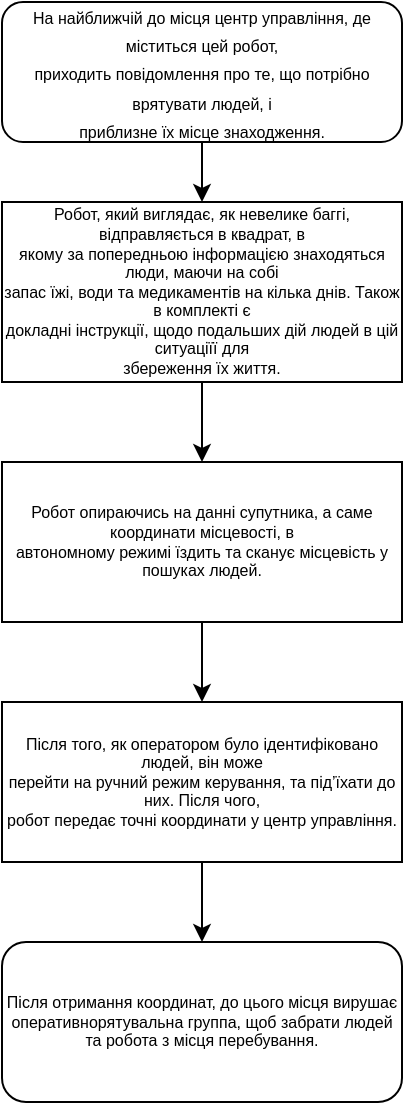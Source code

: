 <mxfile version="20.7.4" type="github">
  <diagram id="pz9KBn4OZ-0OedAEPxaZ" name="Страница 1">
    <mxGraphModel dx="1434" dy="764" grid="1" gridSize="10" guides="1" tooltips="1" connect="1" arrows="1" fold="1" page="1" pageScale="1" pageWidth="1169" pageHeight="827" math="0" shadow="0">
      <root>
        <mxCell id="0" />
        <mxCell id="1" parent="0" />
        <mxCell id="eMfemW00m3vbz03uFCwf-3" style="edgeStyle=orthogonalEdgeStyle;rounded=0;orthogonalLoop=1;jettySize=auto;html=1;exitX=0.5;exitY=1;exitDx=0;exitDy=0;entryX=0.5;entryY=0;entryDx=0;entryDy=0;fontSize=8;" edge="1" parent="1" source="eMfemW00m3vbz03uFCwf-1" target="eMfemW00m3vbz03uFCwf-2">
          <mxGeometry relative="1" as="geometry" />
        </mxCell>
        <mxCell id="eMfemW00m3vbz03uFCwf-1" value="&lt;div style=&quot;&quot;&gt;&lt;span style=&quot;font-size: 8px; background-color: initial;&quot;&gt;На найближчій до місця центр управління, де міститься цей робот,&lt;br&gt;приходить повідомлення про те, що потрібно врятувати людей, і&lt;br&gt;приблизне їх місце знаходження.&lt;/span&gt;&lt;/div&gt;" style="rounded=1;whiteSpace=wrap;html=1;align=center;" vertex="1" parent="1">
          <mxGeometry x="520" y="20" width="200" height="70" as="geometry" />
        </mxCell>
        <mxCell id="eMfemW00m3vbz03uFCwf-5" style="edgeStyle=orthogonalEdgeStyle;rounded=0;orthogonalLoop=1;jettySize=auto;html=1;exitX=0.5;exitY=1;exitDx=0;exitDy=0;entryX=0.5;entryY=0;entryDx=0;entryDy=0;fontSize=8;" edge="1" parent="1" source="eMfemW00m3vbz03uFCwf-2" target="eMfemW00m3vbz03uFCwf-4">
          <mxGeometry relative="1" as="geometry" />
        </mxCell>
        <mxCell id="eMfemW00m3vbz03uFCwf-2" value="&lt;font style=&quot;font-size: 8px;&quot;&gt;Робот, який виглядає, як невелике баггі, відправляється в квадрат, в&lt;br&gt;якому за попередньою інформацією знаходяться люди, маючи на собі&lt;br&gt;запас їжі, води та медикаментів на кілька днів. Також в комплекті є&lt;br&gt;докладні інструкції, щодо подальших дій людей в цій ситуаціїї для&lt;br&gt;збереження їх життя.&lt;/font&gt;" style="rounded=0;whiteSpace=wrap;html=1;fontSize=8;" vertex="1" parent="1">
          <mxGeometry x="520" y="120" width="200" height="90" as="geometry" />
        </mxCell>
        <mxCell id="eMfemW00m3vbz03uFCwf-7" style="edgeStyle=orthogonalEdgeStyle;rounded=0;orthogonalLoop=1;jettySize=auto;html=1;exitX=0.5;exitY=1;exitDx=0;exitDy=0;entryX=0.5;entryY=0;entryDx=0;entryDy=0;fontSize=8;" edge="1" parent="1" source="eMfemW00m3vbz03uFCwf-4" target="eMfemW00m3vbz03uFCwf-6">
          <mxGeometry relative="1" as="geometry" />
        </mxCell>
        <mxCell id="eMfemW00m3vbz03uFCwf-4" value="Робот опираючись на данні супутника, а саме координати місцевості, в&lt;br/&gt;автономному режимі їздить та сканує місцевість у пошуках людей." style="rounded=0;whiteSpace=wrap;html=1;fontSize=8;" vertex="1" parent="1">
          <mxGeometry x="520" y="250" width="200" height="80" as="geometry" />
        </mxCell>
        <mxCell id="eMfemW00m3vbz03uFCwf-9" style="edgeStyle=orthogonalEdgeStyle;rounded=0;orthogonalLoop=1;jettySize=auto;html=1;exitX=0.5;exitY=1;exitDx=0;exitDy=0;entryX=0.5;entryY=0;entryDx=0;entryDy=0;fontSize=8;" edge="1" parent="1" source="eMfemW00m3vbz03uFCwf-6">
          <mxGeometry relative="1" as="geometry">
            <mxPoint x="620.0" y="490" as="targetPoint" />
          </mxGeometry>
        </mxCell>
        <mxCell id="eMfemW00m3vbz03uFCwf-6" value="Після того, як оператором було ідентифіковано людей, він може&lt;br/&gt;перейти на ручний режим керування, та під’їхати до них. Після чого,&lt;br/&gt;робот передає точні координати у центр управління." style="rounded=0;whiteSpace=wrap;html=1;fontSize=8;" vertex="1" parent="1">
          <mxGeometry x="520" y="370" width="200" height="80" as="geometry" />
        </mxCell>
        <mxCell id="eMfemW00m3vbz03uFCwf-10" value="Після отримання координат, до цього місця вирушає оперативнорятувальна группа, щоб забрати людей та робота з місця перебування." style="rounded=1;whiteSpace=wrap;html=1;fontSize=8;" vertex="1" parent="1">
          <mxGeometry x="520" y="490" width="200" height="80" as="geometry" />
        </mxCell>
      </root>
    </mxGraphModel>
  </diagram>
</mxfile>
